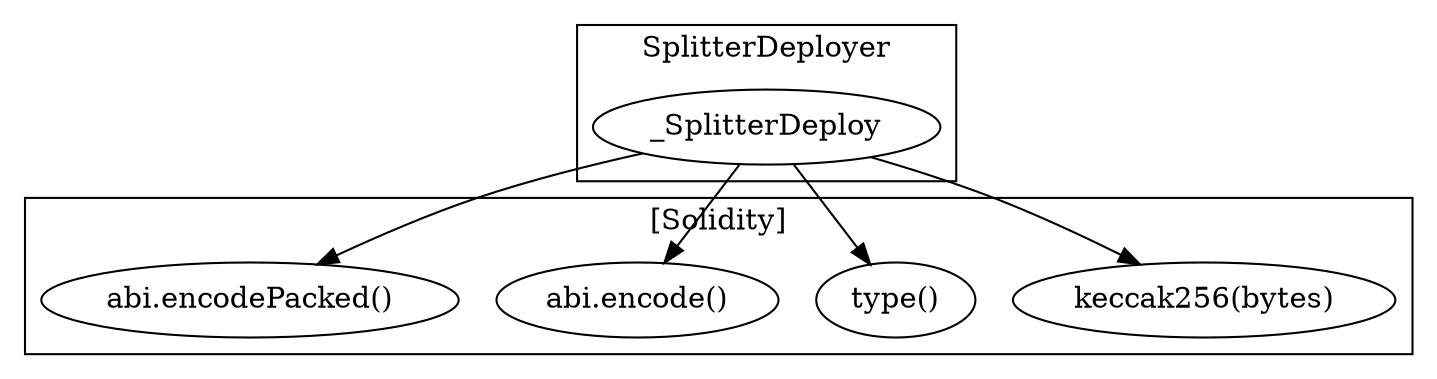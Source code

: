 strict digraph {
subgraph cluster_11247_SplitterDeployer {
label = "SplitterDeployer"
"11247__SplitterDeploy" [label="_SplitterDeploy"]
}subgraph cluster_solidity {
label = "[Solidity]"
"keccak256(bytes)" 
"type()" 
"abi.encode()" 
"abi.encodePacked()" 
"11247__SplitterDeploy" -> "type()"
"11247__SplitterDeploy" -> "abi.encode()"
"11247__SplitterDeploy" -> "abi.encodePacked()"
"11247__SplitterDeploy" -> "keccak256(bytes)"
}
}